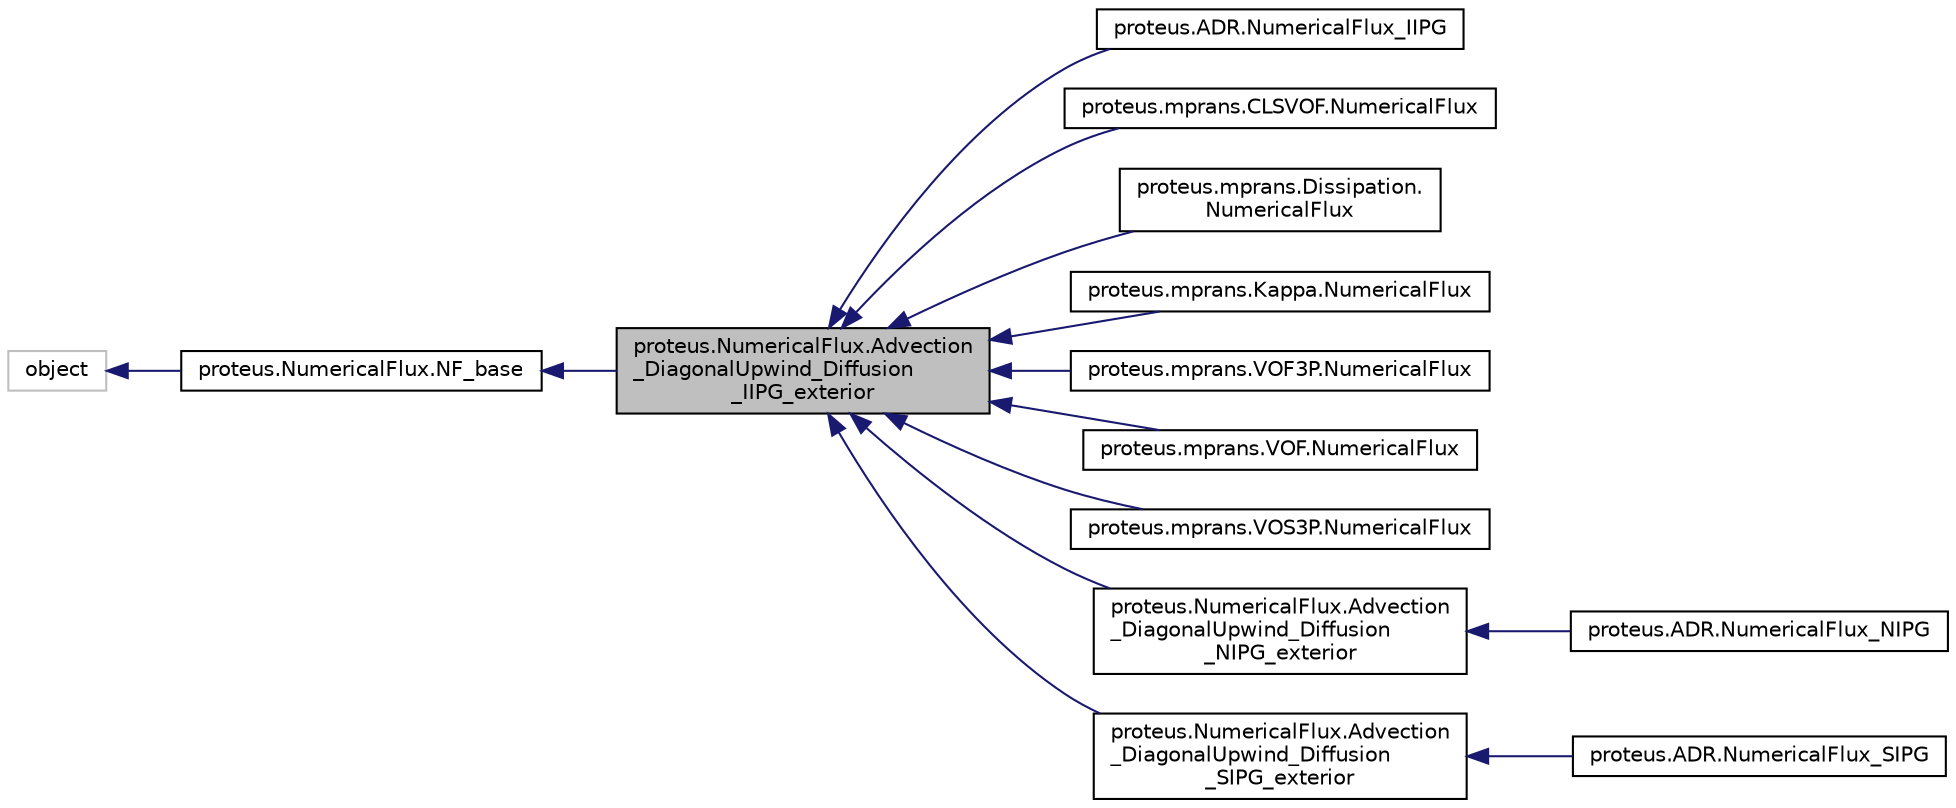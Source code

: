 digraph "proteus.NumericalFlux.Advection_DiagonalUpwind_Diffusion_IIPG_exterior"
{
 // LATEX_PDF_SIZE
  edge [fontname="Helvetica",fontsize="10",labelfontname="Helvetica",labelfontsize="10"];
  node [fontname="Helvetica",fontsize="10",shape=record];
  rankdir="LR";
  Node1 [label="proteus.NumericalFlux.Advection\l_DiagonalUpwind_Diffusion\l_IIPG_exterior",height=0.2,width=0.4,color="black", fillcolor="grey75", style="filled", fontcolor="black",tooltip=" "];
  Node2 -> Node1 [dir="back",color="midnightblue",fontsize="10",style="solid",fontname="Helvetica"];
  Node2 [label="proteus.NumericalFlux.NF_base",height=0.2,width=0.4,color="black", fillcolor="white", style="filled",URL="$df/d6e/classproteus_1_1NumericalFlux_1_1NF__base.html",tooltip=" "];
  Node3 -> Node2 [dir="back",color="midnightblue",fontsize="10",style="solid",fontname="Helvetica"];
  Node3 [label="object",height=0.2,width=0.4,color="grey75", fillcolor="white", style="filled",tooltip=" "];
  Node1 -> Node4 [dir="back",color="midnightblue",fontsize="10",style="solid",fontname="Helvetica"];
  Node4 [label="proteus.ADR.NumericalFlux_IIPG",height=0.2,width=0.4,color="black", fillcolor="white", style="filled",URL="$d1/d12/classproteus_1_1ADR_1_1NumericalFlux__IIPG.html",tooltip=" "];
  Node1 -> Node5 [dir="back",color="midnightblue",fontsize="10",style="solid",fontname="Helvetica"];
  Node5 [label="proteus.mprans.CLSVOF.NumericalFlux",height=0.2,width=0.4,color="black", fillcolor="white", style="filled",URL="$d3/dfe/classproteus_1_1mprans_1_1CLSVOF_1_1NumericalFlux.html",tooltip=" "];
  Node1 -> Node6 [dir="back",color="midnightblue",fontsize="10",style="solid",fontname="Helvetica"];
  Node6 [label="proteus.mprans.Dissipation.\lNumericalFlux",height=0.2,width=0.4,color="black", fillcolor="white", style="filled",URL="$d9/d5f/classproteus_1_1mprans_1_1Dissipation_1_1NumericalFlux.html",tooltip=" "];
  Node1 -> Node7 [dir="back",color="midnightblue",fontsize="10",style="solid",fontname="Helvetica"];
  Node7 [label="proteus.mprans.Kappa.NumericalFlux",height=0.2,width=0.4,color="black", fillcolor="white", style="filled",URL="$d9/d7c/classproteus_1_1mprans_1_1Kappa_1_1NumericalFlux.html",tooltip=" "];
  Node1 -> Node8 [dir="back",color="midnightblue",fontsize="10",style="solid",fontname="Helvetica"];
  Node8 [label="proteus.mprans.VOF3P.NumericalFlux",height=0.2,width=0.4,color="black", fillcolor="white", style="filled",URL="$d5/dfe/classproteus_1_1mprans_1_1VOF3P_1_1NumericalFlux.html",tooltip=" "];
  Node1 -> Node9 [dir="back",color="midnightblue",fontsize="10",style="solid",fontname="Helvetica"];
  Node9 [label="proteus.mprans.VOF.NumericalFlux",height=0.2,width=0.4,color="black", fillcolor="white", style="filled",URL="$d3/d11/classproteus_1_1mprans_1_1VOF_1_1NumericalFlux.html",tooltip=" "];
  Node1 -> Node10 [dir="back",color="midnightblue",fontsize="10",style="solid",fontname="Helvetica"];
  Node10 [label="proteus.mprans.VOS3P.NumericalFlux",height=0.2,width=0.4,color="black", fillcolor="white", style="filled",URL="$d6/d22/classproteus_1_1mprans_1_1VOS3P_1_1NumericalFlux.html",tooltip=" "];
  Node1 -> Node11 [dir="back",color="midnightblue",fontsize="10",style="solid",fontname="Helvetica"];
  Node11 [label="proteus.NumericalFlux.Advection\l_DiagonalUpwind_Diffusion\l_NIPG_exterior",height=0.2,width=0.4,color="black", fillcolor="white", style="filled",URL="$dd/d5a/classproteus_1_1NumericalFlux_1_1Advection__DiagonalUpwind__Diffusion__NIPG__exterior.html",tooltip=" "];
  Node11 -> Node12 [dir="back",color="midnightblue",fontsize="10",style="solid",fontname="Helvetica"];
  Node12 [label="proteus.ADR.NumericalFlux_NIPG",height=0.2,width=0.4,color="black", fillcolor="white", style="filled",URL="$d0/d8f/classproteus_1_1ADR_1_1NumericalFlux__NIPG.html",tooltip=" "];
  Node1 -> Node13 [dir="back",color="midnightblue",fontsize="10",style="solid",fontname="Helvetica"];
  Node13 [label="proteus.NumericalFlux.Advection\l_DiagonalUpwind_Diffusion\l_SIPG_exterior",height=0.2,width=0.4,color="black", fillcolor="white", style="filled",URL="$d4/d65/classproteus_1_1NumericalFlux_1_1Advection__DiagonalUpwind__Diffusion__SIPG__exterior.html",tooltip=" "];
  Node13 -> Node14 [dir="back",color="midnightblue",fontsize="10",style="solid",fontname="Helvetica"];
  Node14 [label="proteus.ADR.NumericalFlux_SIPG",height=0.2,width=0.4,color="black", fillcolor="white", style="filled",URL="$db/d68/classproteus_1_1ADR_1_1NumericalFlux__SIPG.html",tooltip=" "];
}
